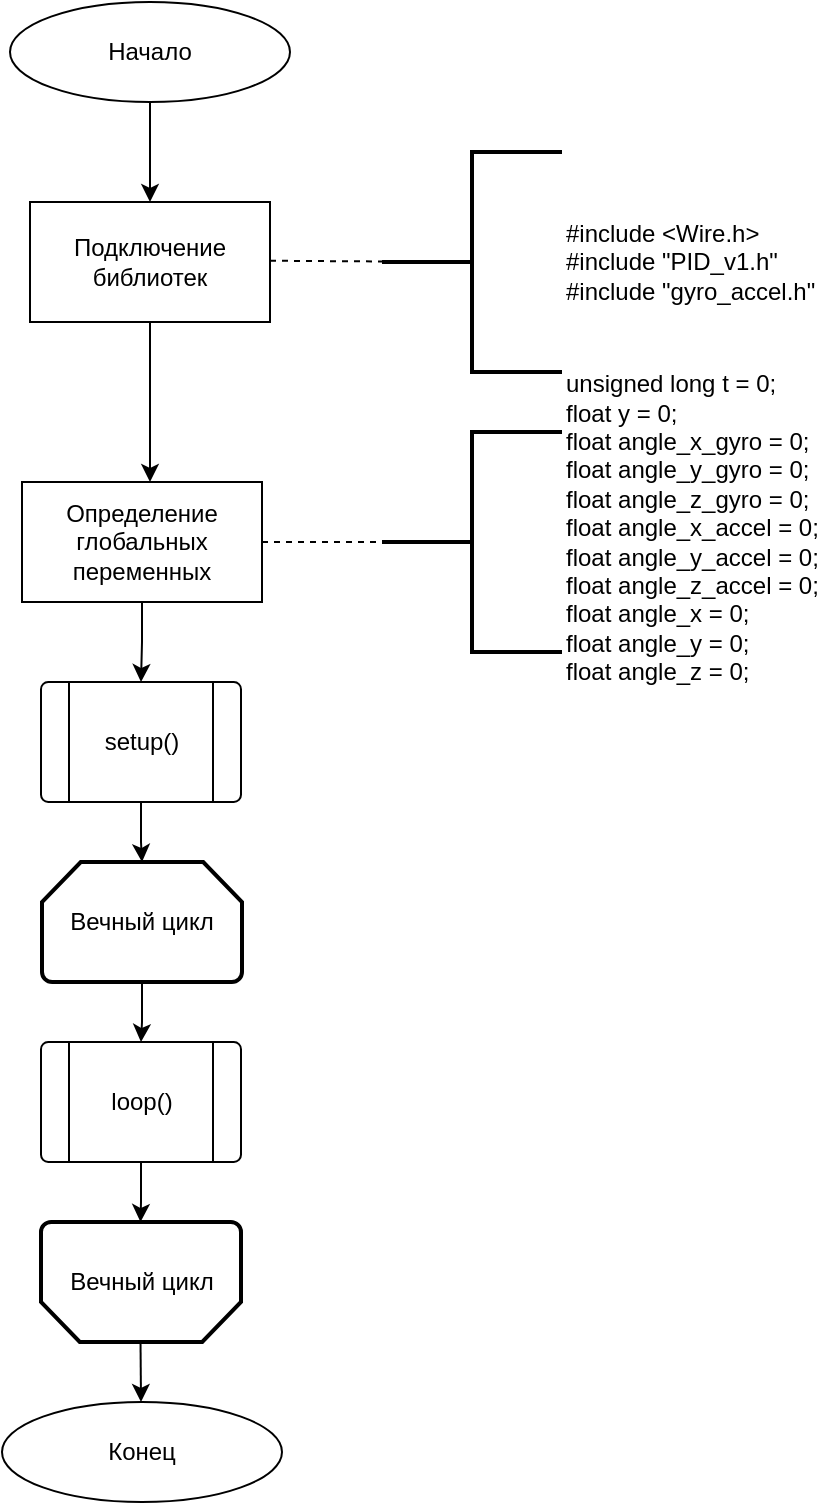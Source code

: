 <mxfile version="21.3.8" type="device">
  <diagram name="Страница 1" id="KUgRo_iXtV5Qj04cqD4R">
    <mxGraphModel dx="1434" dy="2396" grid="1" gridSize="10" guides="1" tooltips="1" connect="1" arrows="1" fold="1" page="1" pageScale="1" pageWidth="1200" pageHeight="1600" math="0" shadow="0">
      <root>
        <mxCell id="0" />
        <mxCell id="1" parent="0" />
        <mxCell id="biO4b-36A6ZPE2o5pU_q-1" style="edgeStyle=orthogonalEdgeStyle;rounded=0;orthogonalLoop=1;jettySize=auto;html=1;" parent="1" source="biO4b-36A6ZPE2o5pU_q-2" edge="1">
          <mxGeometry relative="1" as="geometry">
            <mxPoint x="414" y="-310.0" as="targetPoint" />
          </mxGeometry>
        </mxCell>
        <mxCell id="biO4b-36A6ZPE2o5pU_q-2" value="Начало" style="ellipse;whiteSpace=wrap;html=1;" parent="1" vertex="1">
          <mxGeometry x="344" y="-410" width="140" height="50" as="geometry" />
        </mxCell>
        <mxCell id="biO4b-36A6ZPE2o5pU_q-3" value="" style="edgeStyle=orthogonalEdgeStyle;rounded=0;orthogonalLoop=1;jettySize=auto;html=1;" parent="1" source="biO4b-36A6ZPE2o5pU_q-4" target="biO4b-36A6ZPE2o5pU_q-8" edge="1">
          <mxGeometry relative="1" as="geometry">
            <Array as="points">
              <mxPoint x="414" y="-170" />
              <mxPoint x="414" y="-170" />
            </Array>
          </mxGeometry>
        </mxCell>
        <mxCell id="biO4b-36A6ZPE2o5pU_q-4" value="Подключение библиотек" style="rounded=0;whiteSpace=wrap;html=1;" parent="1" vertex="1">
          <mxGeometry x="354" y="-310" width="120" height="60" as="geometry" />
        </mxCell>
        <mxCell id="biO4b-36A6ZPE2o5pU_q-5" value="" style="endArrow=none;dashed=1;html=1;rounded=0;" parent="1" target="biO4b-36A6ZPE2o5pU_q-6" edge="1">
          <mxGeometry width="50" height="50" relative="1" as="geometry">
            <mxPoint x="474" y="-280.62" as="sourcePoint" />
            <mxPoint x="660" y="-280" as="targetPoint" />
          </mxGeometry>
        </mxCell>
        <mxCell id="biO4b-36A6ZPE2o5pU_q-6" value="#include &amp;lt;Wire.h&amp;gt;&amp;nbsp; &amp;nbsp; &amp;nbsp; &amp;nbsp;&lt;br&gt;#include &quot;PID_v1.h&quot;&amp;nbsp; &amp;nbsp; &lt;br&gt;#include &quot;gyro_accel.h&quot;" style="strokeWidth=2;html=1;shape=mxgraph.flowchart.annotation_2;align=left;labelPosition=right;pointerEvents=1;" parent="1" vertex="1">
          <mxGeometry x="530" y="-335" width="90" height="110" as="geometry" />
        </mxCell>
        <mxCell id="biO4b-36A6ZPE2o5pU_q-7" style="edgeStyle=orthogonalEdgeStyle;rounded=0;orthogonalLoop=1;jettySize=auto;html=1;entryX=0.5;entryY=0;entryDx=0;entryDy=0;" parent="1" source="biO4b-36A6ZPE2o5pU_q-8" target="biO4b-36A6ZPE2o5pU_q-12" edge="1">
          <mxGeometry relative="1" as="geometry" />
        </mxCell>
        <mxCell id="biO4b-36A6ZPE2o5pU_q-8" value="Определение глобальных переменных" style="rounded=0;whiteSpace=wrap;html=1;" parent="1" vertex="1">
          <mxGeometry x="350" y="-170" width="120" height="60" as="geometry" />
        </mxCell>
        <mxCell id="biO4b-36A6ZPE2o5pU_q-9" value="" style="endArrow=none;dashed=1;html=1;rounded=0;exitX=1;exitY=0.5;exitDx=0;exitDy=0;" parent="1" source="biO4b-36A6ZPE2o5pU_q-8" target="biO4b-36A6ZPE2o5pU_q-10" edge="1">
          <mxGeometry width="50" height="50" relative="1" as="geometry">
            <mxPoint x="474" y="-145.62" as="sourcePoint" />
            <mxPoint x="660" y="-145" as="targetPoint" />
            <Array as="points" />
          </mxGeometry>
        </mxCell>
        <mxCell id="biO4b-36A6ZPE2o5pU_q-10" value="&lt;div&gt;unsigned long t = 0;&lt;/div&gt;&lt;div&gt;float y = 0;&lt;/div&gt;&lt;div&gt;float angle_x_gyro = 0;&lt;/div&gt;&lt;div&gt;float angle_y_gyro = 0;&lt;/div&gt;&lt;div&gt;float angle_z_gyro = 0;&lt;/div&gt;&lt;div&gt;float angle_x_accel = 0;&lt;/div&gt;&lt;div&gt;float angle_y_accel = 0;&lt;/div&gt;&lt;div&gt;float angle_z_accel = 0;&lt;/div&gt;&lt;div&gt;float angle_x = 0;&lt;/div&gt;&lt;div&gt;float angle_y = 0;&lt;/div&gt;&lt;div&gt;float angle_z = 0;&lt;/div&gt;&lt;div&gt;&lt;br&gt;&lt;/div&gt;" style="strokeWidth=2;html=1;shape=mxgraph.flowchart.annotation_2;align=left;labelPosition=right;pointerEvents=1;" parent="1" vertex="1">
          <mxGeometry x="530" y="-195" width="90" height="110" as="geometry" />
        </mxCell>
        <mxCell id="biO4b-36A6ZPE2o5pU_q-11" style="edgeStyle=orthogonalEdgeStyle;rounded=0;orthogonalLoop=1;jettySize=auto;html=1;entryX=0.5;entryY=0;entryDx=0;entryDy=0;entryPerimeter=0;" parent="1" source="biO4b-36A6ZPE2o5pU_q-12" target="biO4b-36A6ZPE2o5pU_q-16" edge="1">
          <mxGeometry relative="1" as="geometry" />
        </mxCell>
        <mxCell id="biO4b-36A6ZPE2o5pU_q-12" value="setup()" style="verticalLabelPosition=middle;verticalAlign=middle;html=1;shape=process;whiteSpace=wrap;rounded=1;size=0.14;arcSize=6;glass=0;labelPosition=center;align=center;" parent="1" vertex="1">
          <mxGeometry x="359.5" y="-70" width="100" height="60" as="geometry" />
        </mxCell>
        <mxCell id="biO4b-36A6ZPE2o5pU_q-13" style="edgeStyle=orthogonalEdgeStyle;rounded=0;orthogonalLoop=1;jettySize=auto;html=1;entryX=0.5;entryY=1;entryDx=0;entryDy=0;entryPerimeter=0;" parent="1" source="biO4b-36A6ZPE2o5pU_q-14" edge="1">
          <mxGeometry relative="1" as="geometry">
            <mxPoint x="409.25" y="200" as="targetPoint" />
          </mxGeometry>
        </mxCell>
        <mxCell id="biO4b-36A6ZPE2o5pU_q-14" value="loop()" style="verticalLabelPosition=middle;verticalAlign=middle;html=1;shape=process;whiteSpace=wrap;rounded=1;size=0.14;arcSize=6;glass=0;labelPosition=center;align=center;" parent="1" vertex="1">
          <mxGeometry x="359.5" y="110" width="100" height="60" as="geometry" />
        </mxCell>
        <mxCell id="biO4b-36A6ZPE2o5pU_q-15" style="edgeStyle=orthogonalEdgeStyle;rounded=0;orthogonalLoop=1;jettySize=auto;html=1;entryX=0.5;entryY=0;entryDx=0;entryDy=0;" parent="1" source="biO4b-36A6ZPE2o5pU_q-16" target="biO4b-36A6ZPE2o5pU_q-14" edge="1">
          <mxGeometry relative="1" as="geometry" />
        </mxCell>
        <mxCell id="biO4b-36A6ZPE2o5pU_q-16" value="Вечный цикл" style="strokeWidth=2;html=1;shape=mxgraph.flowchart.loop_limit;whiteSpace=wrap;" parent="1" vertex="1">
          <mxGeometry x="360" y="20" width="100" height="60" as="geometry" />
        </mxCell>
        <mxCell id="biO4b-36A6ZPE2o5pU_q-17" style="edgeStyle=orthogonalEdgeStyle;rounded=0;orthogonalLoop=1;jettySize=auto;html=1;" parent="1" edge="1">
          <mxGeometry relative="1" as="geometry">
            <mxPoint x="409.5" y="290" as="targetPoint" />
            <mxPoint x="409.257" y="260" as="sourcePoint" />
          </mxGeometry>
        </mxCell>
        <mxCell id="biO4b-36A6ZPE2o5pU_q-18" value="Конец" style="ellipse;whiteSpace=wrap;html=1;" parent="1" vertex="1">
          <mxGeometry x="340" y="290" width="140" height="50" as="geometry" />
        </mxCell>
        <mxCell id="biO4b-36A6ZPE2o5pU_q-19" value="Вечный цикл" style="strokeWidth=2;html=1;shape=mxgraph.flowchart.loop_limit;whiteSpace=wrap;direction=west;" parent="1" vertex="1">
          <mxGeometry x="359.5" y="200" width="100" height="60" as="geometry" />
        </mxCell>
      </root>
    </mxGraphModel>
  </diagram>
</mxfile>
